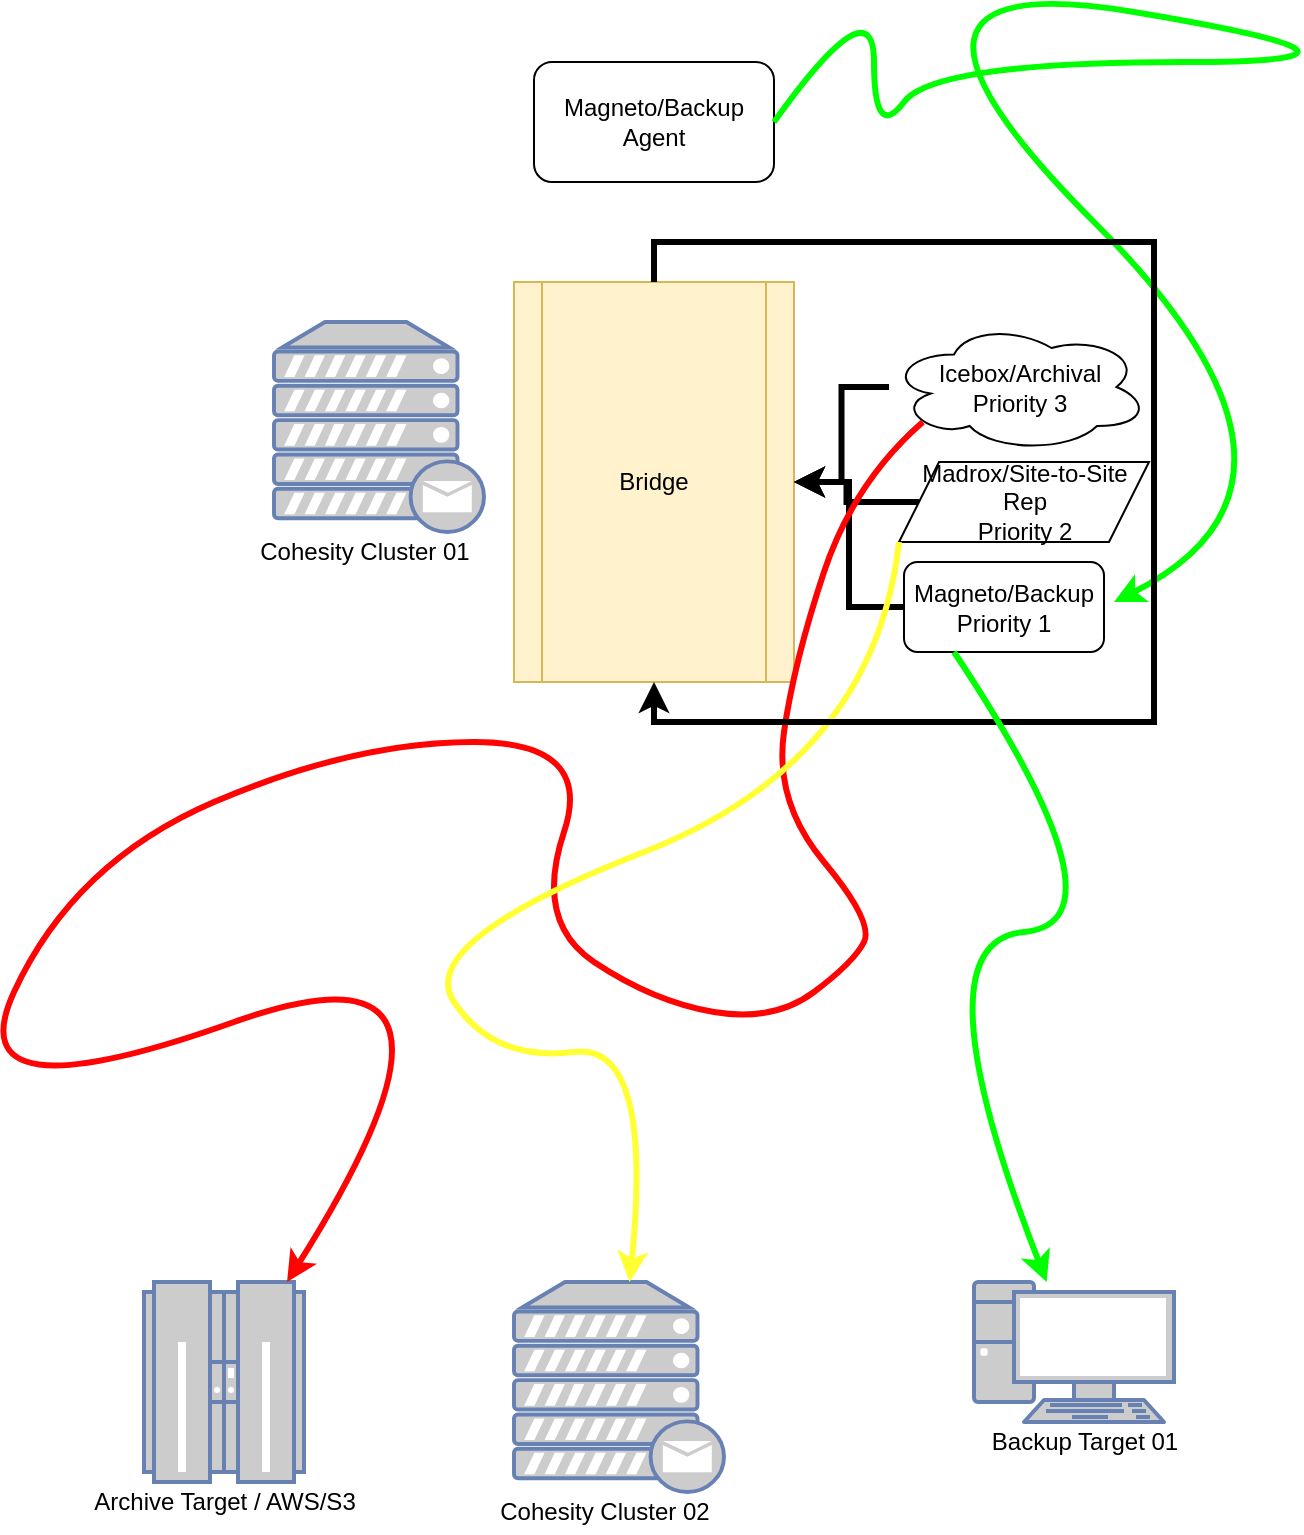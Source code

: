 <mxfile version="18.2.1" type="github"><diagram id="2_fe3UhA0FyMcW4GGWZR" name="Page-1"><mxGraphModel dx="1421" dy="1071" grid="1" gridSize="10" guides="1" tooltips="1" connect="1" arrows="1" fold="1" page="1" pageScale="1" pageWidth="850" pageHeight="1100" math="0" shadow="0"><root><mxCell id="0"/><mxCell id="1" parent="0"/><mxCell id="aAwzGQfWXDvli7eL88zB-1" value="" style="fontColor=#0066CC;verticalAlign=top;verticalLabelPosition=bottom;labelPosition=center;align=center;html=1;outlineConnect=0;fillColor=#CCCCCC;strokeColor=#6881B3;gradientColor=none;gradientDirection=north;strokeWidth=2;shape=mxgraph.networks.mail_server;" vertex="1" parent="1"><mxGeometry x="210" y="230" width="105" height="105" as="geometry"/></mxCell><mxCell id="aAwzGQfWXDvli7eL88zB-2" value="Cohesity Cluster 01" style="text;html=1;align=center;verticalAlign=middle;resizable=0;points=[];autosize=1;strokeColor=none;fillColor=none;" vertex="1" parent="1"><mxGeometry x="195" y="335" width="120" height="20" as="geometry"/></mxCell><mxCell id="aAwzGQfWXDvli7eL88zB-3" value="Bridge" style="shape=process;whiteSpace=wrap;html=1;backgroundOutline=1;fillColor=#fff2cc;strokeColor=#d6b656;" vertex="1" parent="1"><mxGeometry x="330" y="210" width="140" height="200" as="geometry"/></mxCell><mxCell id="aAwzGQfWXDvli7eL88zB-25" value="" style="edgeStyle=orthogonalEdgeStyle;rounded=0;orthogonalLoop=1;jettySize=auto;html=1;strokeWidth=3;" edge="1" parent="1" source="aAwzGQfWXDvli7eL88zB-4" target="aAwzGQfWXDvli7eL88zB-3"><mxGeometry relative="1" as="geometry"/></mxCell><mxCell id="aAwzGQfWXDvli7eL88zB-4" value="&lt;div&gt;Icebox/Archival&lt;/div&gt;&lt;div&gt;Priority 3&lt;br&gt;&lt;/div&gt;" style="ellipse;shape=cloud;whiteSpace=wrap;html=1;" vertex="1" parent="1"><mxGeometry x="517.5" y="230" width="130" height="65" as="geometry"/></mxCell><mxCell id="aAwzGQfWXDvli7eL88zB-24" value="" style="edgeStyle=orthogonalEdgeStyle;rounded=0;orthogonalLoop=1;jettySize=auto;html=1;strokeWidth=3;" edge="1" parent="1" source="aAwzGQfWXDvli7eL88zB-5" target="aAwzGQfWXDvli7eL88zB-3"><mxGeometry relative="1" as="geometry"/></mxCell><mxCell id="aAwzGQfWXDvli7eL88zB-5" value="&lt;div&gt;Madrox/Site-to-Site Rep&lt;/div&gt;&lt;div&gt;Priority 2&lt;br&gt;&lt;/div&gt;" style="shape=parallelogram;perimeter=parallelogramPerimeter;whiteSpace=wrap;html=1;fixedSize=1;" vertex="1" parent="1"><mxGeometry x="522.5" y="300" width="125" height="40" as="geometry"/></mxCell><mxCell id="aAwzGQfWXDvli7eL88zB-6" value="Magneto/Backup Agent" style="rounded=1;whiteSpace=wrap;html=1;" vertex="1" parent="1"><mxGeometry x="340" y="100" width="120" height="60" as="geometry"/></mxCell><mxCell id="aAwzGQfWXDvli7eL88zB-7" value="" style="curved=1;endArrow=classic;html=1;rounded=0;exitX=1;exitY=0.5;exitDx=0;exitDy=0;fillColor=#d5e8d4;strokeColor=#00FF00;strokeWidth=3;" edge="1" parent="1" source="aAwzGQfWXDvli7eL88zB-6"><mxGeometry width="50" height="50" relative="1" as="geometry"><mxPoint x="490" y="100" as="sourcePoint"/><mxPoint x="630" y="370" as="targetPoint"/><Array as="points"><mxPoint x="510" y="60"/><mxPoint x="510" y="140"/><mxPoint x="540" y="100"/><mxPoint x="790" y="100"/><mxPoint x="490" y="50"/><mxPoint x="750" y="310"/></Array></mxGeometry></mxCell><mxCell id="aAwzGQfWXDvli7eL88zB-8" value="" style="fontColor=#0066CC;verticalAlign=top;verticalLabelPosition=bottom;labelPosition=center;align=center;html=1;outlineConnect=0;fillColor=#CCCCCC;strokeColor=#6881B3;gradientColor=none;gradientDirection=north;strokeWidth=2;shape=mxgraph.networks.mainframe;" vertex="1" parent="1"><mxGeometry x="145" y="710" width="80" height="100" as="geometry"/></mxCell><mxCell id="aAwzGQfWXDvli7eL88zB-23" value="" style="edgeStyle=orthogonalEdgeStyle;rounded=0;orthogonalLoop=1;jettySize=auto;html=1;strokeWidth=3;" edge="1" parent="1" source="aAwzGQfWXDvli7eL88zB-10" target="aAwzGQfWXDvli7eL88zB-3"><mxGeometry relative="1" as="geometry"/></mxCell><mxCell id="aAwzGQfWXDvli7eL88zB-10" value="&lt;div&gt;Magneto/Backup&lt;/div&gt;&lt;div&gt;Priority 1&lt;br&gt;&lt;/div&gt;" style="rounded=1;whiteSpace=wrap;html=1;" vertex="1" parent="1"><mxGeometry x="525" y="350" width="100" height="45" as="geometry"/></mxCell><mxCell id="aAwzGQfWXDvli7eL88zB-12" value="&lt;div&gt;Archive Target / AWS/S3&lt;/div&gt;" style="text;html=1;align=center;verticalAlign=middle;resizable=0;points=[];autosize=1;strokeColor=none;fillColor=none;" vertex="1" parent="1"><mxGeometry x="110" y="810" width="150" height="20" as="geometry"/></mxCell><mxCell id="aAwzGQfWXDvli7eL88zB-14" value="" style="curved=1;endArrow=classic;html=1;rounded=0;exitX=0.13;exitY=0.77;exitDx=0;exitDy=0;exitPerimeter=0;fillColor=#f8cecc;strokeColor=#FF0303;strokeWidth=3;" edge="1" parent="1" source="aAwzGQfWXDvli7eL88zB-4" target="aAwzGQfWXDvli7eL88zB-8"><mxGeometry width="50" height="50" relative="1" as="geometry"><mxPoint x="490" y="510" as="sourcePoint"/><mxPoint x="340" y="470" as="targetPoint"/><Array as="points"><mxPoint x="500" y="310"/><mxPoint x="470" y="400"/><mxPoint x="460" y="470"/><mxPoint x="510" y="530"/><mxPoint x="500" y="550"/><mxPoint x="460" y="580"/><mxPoint x="400" y="570"/><mxPoint x="340" y="530"/><mxPoint x="370" y="440"/><mxPoint x="250" y="440"/><mxPoint x="110" y="500"/><mxPoint x="50" y="630"/><mxPoint x="330" y="530"/></Array></mxGeometry></mxCell><mxCell id="aAwzGQfWXDvli7eL88zB-15" value="" style="fontColor=#0066CC;verticalAlign=top;verticalLabelPosition=bottom;labelPosition=center;align=center;html=1;outlineConnect=0;fillColor=#CCCCCC;strokeColor=#6881B3;gradientColor=none;gradientDirection=north;strokeWidth=2;shape=mxgraph.networks.mail_server;" vertex="1" parent="1"><mxGeometry x="330" y="710" width="105" height="105" as="geometry"/></mxCell><mxCell id="aAwzGQfWXDvli7eL88zB-16" value="Cohesity Cluster 02" style="text;html=1;align=center;verticalAlign=middle;resizable=0;points=[];autosize=1;strokeColor=none;fillColor=none;" vertex="1" parent="1"><mxGeometry x="315" y="815" width="120" height="20" as="geometry"/></mxCell><mxCell id="aAwzGQfWXDvli7eL88zB-17" value="" style="curved=1;endArrow=classic;html=1;rounded=0;fillColor=#fff2cc;strokeColor=#FFFF33;exitX=0;exitY=1;exitDx=0;exitDy=0;strokeWidth=3;" edge="1" parent="1" source="aAwzGQfWXDvli7eL88zB-5" target="aAwzGQfWXDvli7eL88zB-15"><mxGeometry width="50" height="50" relative="1" as="geometry"><mxPoint x="590" y="590" as="sourcePoint"/><mxPoint x="640" y="540" as="targetPoint"/><Array as="points"><mxPoint x="510" y="450"/><mxPoint x="280" y="540"/><mxPoint x="320" y="600"/><mxPoint x="400" y="590"/></Array></mxGeometry></mxCell><mxCell id="aAwzGQfWXDvli7eL88zB-19" style="edgeStyle=orthogonalEdgeStyle;rounded=0;orthogonalLoop=1;jettySize=auto;html=1;exitX=0.5;exitY=0;exitDx=0;exitDy=0;strokeWidth=3;" edge="1" parent="1" source="aAwzGQfWXDvli7eL88zB-3" target="aAwzGQfWXDvli7eL88zB-3"><mxGeometry relative="1" as="geometry"><Array as="points"><mxPoint x="400" y="190"/><mxPoint x="650" y="190"/><mxPoint x="650" y="430"/><mxPoint x="400" y="430"/></Array></mxGeometry></mxCell><mxCell id="aAwzGQfWXDvli7eL88zB-20" value="" style="fontColor=#0066CC;verticalAlign=top;verticalLabelPosition=bottom;labelPosition=center;align=center;html=1;outlineConnect=0;fillColor=#CCCCCC;strokeColor=#6881B3;gradientColor=none;gradientDirection=north;strokeWidth=2;shape=mxgraph.networks.pc;" vertex="1" parent="1"><mxGeometry x="560" y="710" width="100" height="70" as="geometry"/></mxCell><mxCell id="aAwzGQfWXDvli7eL88zB-21" value="Backup Target 01" style="text;html=1;align=center;verticalAlign=middle;resizable=0;points=[];autosize=1;strokeColor=none;fillColor=none;" vertex="1" parent="1"><mxGeometry x="560" y="780" width="110" height="20" as="geometry"/></mxCell><mxCell id="aAwzGQfWXDvli7eL88zB-27" value="" style="curved=1;endArrow=classic;html=1;rounded=0;strokeWidth=3;exitX=0.25;exitY=1;exitDx=0;exitDy=0;fillColor=#d5e8d4;strokeColor=#00FF00;" edge="1" parent="1" source="aAwzGQfWXDvli7eL88zB-10" target="aAwzGQfWXDvli7eL88zB-20"><mxGeometry width="50" height="50" relative="1" as="geometry"><mxPoint x="590" y="590" as="sourcePoint"/><mxPoint x="560" y="550" as="targetPoint"/><Array as="points"><mxPoint x="640" y="530"/><mxPoint x="530" y="540"/></Array></mxGeometry></mxCell></root></mxGraphModel></diagram></mxfile>